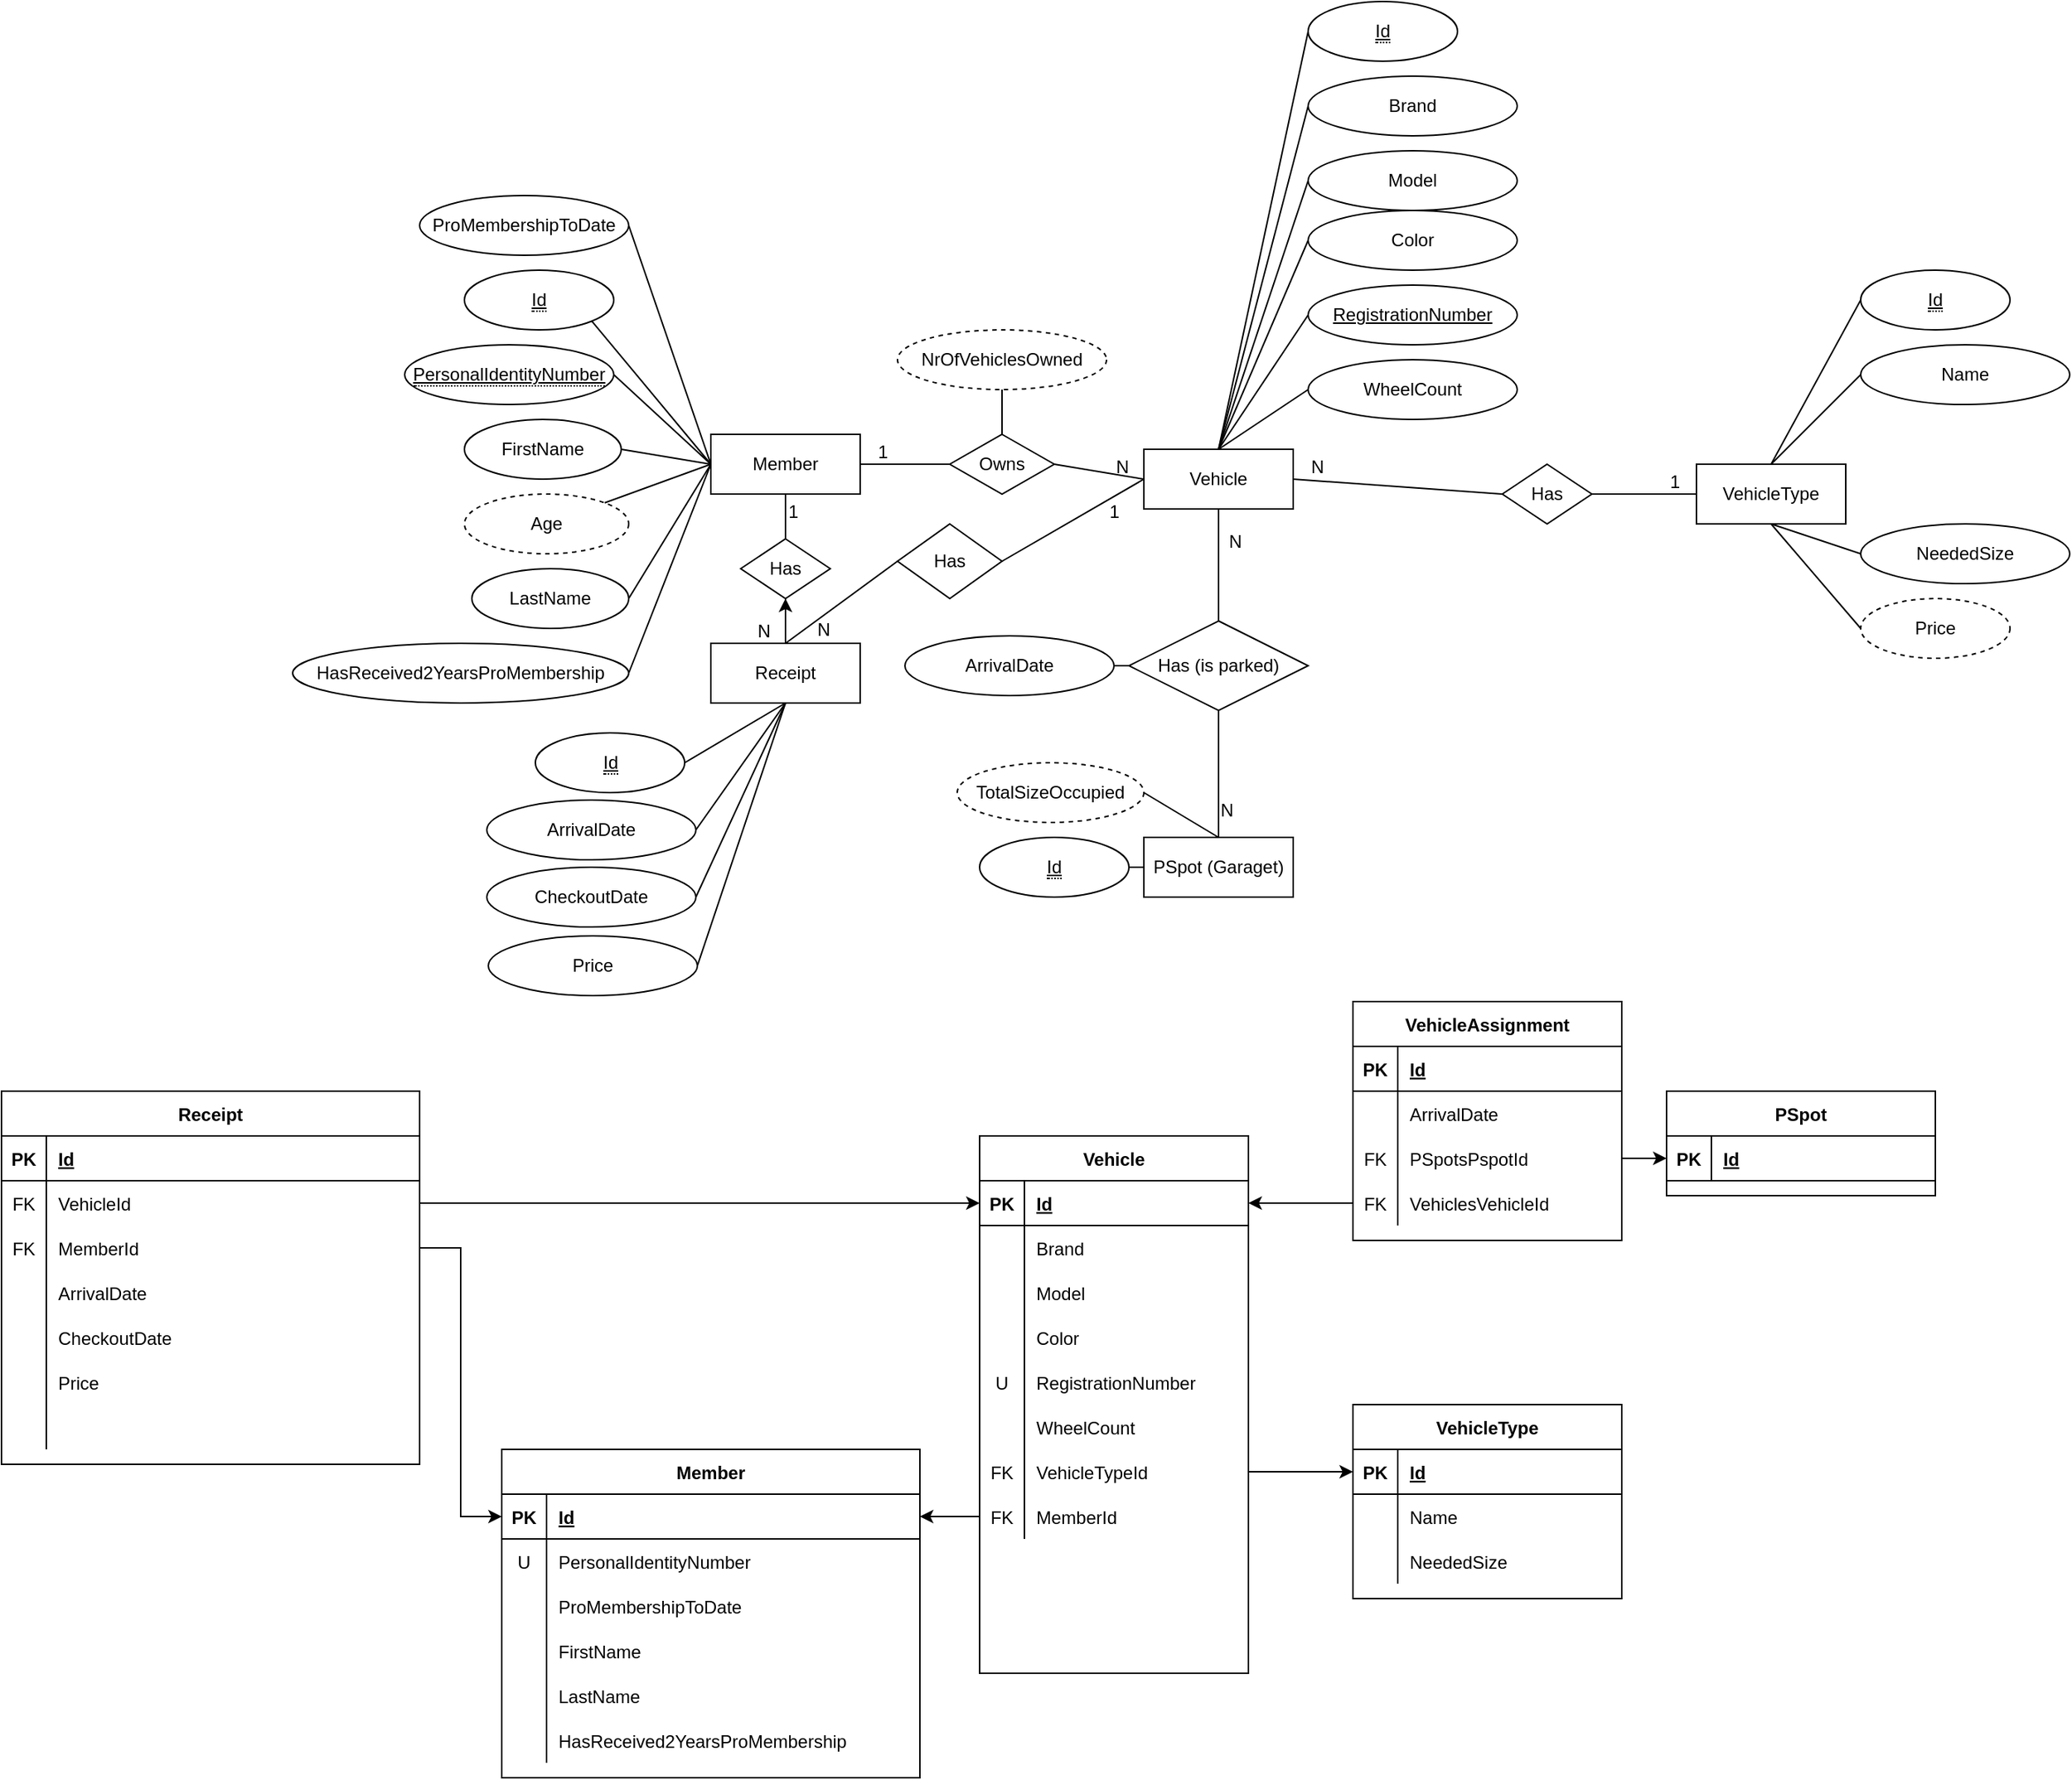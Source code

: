 <mxfile version="20.2.4" type="device"><diagram id="xEIXSNO4IvgKibvRJCiV" name="Page-1"><mxGraphModel dx="2523" dy="934" grid="1" gridSize="10" guides="1" tooltips="1" connect="1" arrows="1" fold="1" page="1" pageScale="1" pageWidth="850" pageHeight="1100" math="0" shadow="0"><root><mxCell id="0"/><mxCell id="1" parent="0"/><mxCell id="SXwqwZhrJT6ykF4cvyQC-1" value="&lt;span style=&quot;border-bottom: 1px dotted&quot;&gt;PersonalIdentityNumber&lt;br&gt;&lt;/span&gt;" style="ellipse;whiteSpace=wrap;html=1;align=center;fontStyle=4" parent="1" vertex="1"><mxGeometry x="-35" y="250" width="140" height="40" as="geometry"/></mxCell><mxCell id="SXwqwZhrJT6ykF4cvyQC-2" value="Member" style="whiteSpace=wrap;html=1;align=center;" parent="1" vertex="1"><mxGeometry x="170" y="310" width="100" height="40" as="geometry"/></mxCell><mxCell id="SXwqwZhrJT6ykF4cvyQC-3" value="Vehicle" style="whiteSpace=wrap;html=1;align=center;" parent="1" vertex="1"><mxGeometry x="460" y="320" width="100" height="40" as="geometry"/></mxCell><mxCell id="SXwqwZhrJT6ykF4cvyQC-5" value="Owns" style="shape=rhombus;perimeter=rhombusPerimeter;whiteSpace=wrap;html=1;align=center;" parent="1" vertex="1"><mxGeometry x="330" y="310" width="70" height="40" as="geometry"/></mxCell><mxCell id="SXwqwZhrJT6ykF4cvyQC-34" value="NrOfVehiclesOwned" style="ellipse;whiteSpace=wrap;html=1;align=center;dashed=1;" parent="1" vertex="1"><mxGeometry x="295" y="240" width="140" height="40" as="geometry"/></mxCell><mxCell id="SXwqwZhrJT6ykF4cvyQC-36" value="Age" style="ellipse;whiteSpace=wrap;html=1;align=center;dashed=1;" parent="1" vertex="1"><mxGeometry x="5" y="350" width="110" height="40" as="geometry"/></mxCell><mxCell id="SXwqwZhrJT6ykF4cvyQC-37" value="VehicleType" style="whiteSpace=wrap;html=1;align=center;" parent="1" vertex="1"><mxGeometry x="830" y="330" width="100" height="40" as="geometry"/></mxCell><mxCell id="SXwqwZhrJT6ykF4cvyQC-40" value="&lt;span style=&quot;border-bottom: 1px dotted&quot;&gt;Id&lt;/span&gt;" style="ellipse;whiteSpace=wrap;html=1;align=center;fontStyle=4" parent="1" vertex="1"><mxGeometry x="940" y="200" width="100" height="40" as="geometry"/></mxCell><mxCell id="SXwqwZhrJT6ykF4cvyQC-41" value="&lt;span style=&quot;border-bottom: 1px dotted&quot;&gt;Id&lt;/span&gt;" style="ellipse;whiteSpace=wrap;html=1;align=center;fontStyle=4" parent="1" vertex="1"><mxGeometry x="5" y="200" width="100" height="40" as="geometry"/></mxCell><mxCell id="SXwqwZhrJT6ykF4cvyQC-44" value="PSpot (Garaget)" style="whiteSpace=wrap;html=1;align=center;" parent="1" vertex="1"><mxGeometry x="460" y="580" width="100" height="40" as="geometry"/></mxCell><mxCell id="SXwqwZhrJT6ykF4cvyQC-68" value="Has" style="shape=rhombus;perimeter=rhombusPerimeter;whiteSpace=wrap;html=1;align=center;" parent="1" vertex="1"><mxGeometry x="700" y="330" width="60" height="40" as="geometry"/></mxCell><mxCell id="SXwqwZhrJT6ykF4cvyQC-70" value="" style="endArrow=none;html=1;rounded=0;exitX=0;exitY=0.5;exitDx=0;exitDy=0;entryX=0.5;entryY=0;entryDx=0;entryDy=0;" parent="1" source="MseQfM5L533xnywJ5cT6-14" target="SXwqwZhrJT6ykF4cvyQC-37" edge="1"><mxGeometry relative="1" as="geometry"><mxPoint x="940" y="270" as="sourcePoint"/><mxPoint x="710" y="410" as="targetPoint"/></mxGeometry></mxCell><mxCell id="SXwqwZhrJT6ykF4cvyQC-71" value="" style="endArrow=none;html=1;rounded=0;exitX=0;exitY=0.5;exitDx=0;exitDy=0;entryX=0.5;entryY=0;entryDx=0;entryDy=0;" parent="1" source="SXwqwZhrJT6ykF4cvyQC-40" target="SXwqwZhrJT6ykF4cvyQC-37" edge="1"><mxGeometry relative="1" as="geometry"><mxPoint x="711" y="331" as="sourcePoint"/><mxPoint x="780" y="350" as="targetPoint"/></mxGeometry></mxCell><mxCell id="SXwqwZhrJT6ykF4cvyQC-74" value="" style="endArrow=none;html=1;rounded=0;exitX=0;exitY=0.5;exitDx=0;exitDy=0;entryX=1;entryY=0.5;entryDx=0;entryDy=0;" parent="1" source="SXwqwZhrJT6ykF4cvyQC-2" target="SXwqwZhrJT6ykF4cvyQC-1" edge="1"><mxGeometry relative="1" as="geometry"><mxPoint x="530" y="510" as="sourcePoint"/><mxPoint x="550" y="580" as="targetPoint"/></mxGeometry></mxCell><mxCell id="SXwqwZhrJT6ykF4cvyQC-77" style="edgeStyle=orthogonalEdgeStyle;rounded=0;orthogonalLoop=1;jettySize=auto;html=1;exitX=0.5;exitY=1;exitDx=0;exitDy=0;" parent="1" edge="1"><mxGeometry relative="1" as="geometry"><mxPoint x="220" y="280" as="sourcePoint"/><mxPoint x="220" y="280" as="targetPoint"/></mxGeometry></mxCell><mxCell id="SXwqwZhrJT6ykF4cvyQC-80" value="" style="endArrow=none;html=1;rounded=0;exitX=1;exitY=0.5;exitDx=0;exitDy=0;" parent="1" source="MseQfM5L533xnywJ5cT6-3" edge="1"><mxGeometry relative="1" as="geometry"><mxPoint x="110" y="170" as="sourcePoint"/><mxPoint x="170" y="330" as="targetPoint"/></mxGeometry></mxCell><mxCell id="SXwqwZhrJT6ykF4cvyQC-81" value="" style="endArrow=none;html=1;rounded=0;entryX=1;entryY=0.5;entryDx=0;entryDy=0;exitX=0;exitY=0.5;exitDx=0;exitDy=0;" parent="1" source="SXwqwZhrJT6ykF4cvyQC-2" target="MseQfM5L533xnywJ5cT6-1" edge="1"><mxGeometry relative="1" as="geometry"><mxPoint x="200" y="410" as="sourcePoint"/><mxPoint x="110" y="420" as="targetPoint"/></mxGeometry></mxCell><mxCell id="SXwqwZhrJT6ykF4cvyQC-82" value="" style="endArrow=none;html=1;rounded=0;exitX=0;exitY=0.5;exitDx=0;exitDy=0;entryX=1;entryY=0.5;entryDx=0;entryDy=0;" parent="1" source="SXwqwZhrJT6ykF4cvyQC-2" target="MseQfM5L533xnywJ5cT6-2" edge="1"><mxGeometry relative="1" as="geometry"><mxPoint x="205" y="350" as="sourcePoint"/><mxPoint x="110" y="320" as="targetPoint"/></mxGeometry></mxCell><mxCell id="SXwqwZhrJT6ykF4cvyQC-83" value="" style="endArrow=none;html=1;rounded=0;exitX=0;exitY=0.5;exitDx=0;exitDy=0;entryX=1;entryY=0;entryDx=0;entryDy=0;" parent="1" source="SXwqwZhrJT6ykF4cvyQC-2" target="SXwqwZhrJT6ykF4cvyQC-36" edge="1"><mxGeometry relative="1" as="geometry"><mxPoint x="205" y="350" as="sourcePoint"/><mxPoint x="90" y="350" as="targetPoint"/></mxGeometry></mxCell><mxCell id="SXwqwZhrJT6ykF4cvyQC-85" value="" style="endArrow=none;html=1;rounded=0;exitX=0;exitY=0.5;exitDx=0;exitDy=0;entryX=1;entryY=1;entryDx=0;entryDy=0;" parent="1" source="SXwqwZhrJT6ykF4cvyQC-2" target="SXwqwZhrJT6ykF4cvyQC-41" edge="1"><mxGeometry relative="1" as="geometry"><mxPoint x="180" y="310" as="sourcePoint"/><mxPoint x="235" y="260" as="targetPoint"/></mxGeometry></mxCell><mxCell id="SXwqwZhrJT6ykF4cvyQC-88" value="" style="endArrow=none;html=1;rounded=0;exitX=0.5;exitY=0;exitDx=0;exitDy=0;entryX=0.5;entryY=1;entryDx=0;entryDy=0;" parent="1" source="SXwqwZhrJT6ykF4cvyQC-5" target="SXwqwZhrJT6ykF4cvyQC-34" edge="1"><mxGeometry relative="1" as="geometry"><mxPoint x="180" y="310" as="sourcePoint"/><mxPoint x="245" y="180" as="targetPoint"/></mxGeometry></mxCell><mxCell id="SXwqwZhrJT6ykF4cvyQC-89" value="" style="endArrow=none;html=1;rounded=0;entryX=0;entryY=0.5;entryDx=0;entryDy=0;exitX=0.5;exitY=0;exitDx=0;exitDy=0;" parent="1" source="SXwqwZhrJT6ykF4cvyQC-3" target="MseQfM5L533xnywJ5cT6-12" edge="1"><mxGeometry relative="1" as="geometry"><mxPoint x="483" y="310" as="sourcePoint"/><mxPoint x="570" y="230" as="targetPoint"/></mxGeometry></mxCell><mxCell id="SXwqwZhrJT6ykF4cvyQC-90" value="" style="endArrow=none;html=1;rounded=0;entryX=0;entryY=0.5;entryDx=0;entryDy=0;exitX=0.5;exitY=0;exitDx=0;exitDy=0;" parent="1" source="SXwqwZhrJT6ykF4cvyQC-3" target="MseQfM5L533xnywJ5cT6-11" edge="1"><mxGeometry relative="1" as="geometry"><mxPoint x="495" y="330" as="sourcePoint"/><mxPoint x="570" y="180" as="targetPoint"/></mxGeometry></mxCell><mxCell id="SXwqwZhrJT6ykF4cvyQC-92" value="" style="endArrow=none;html=1;rounded=0;entryX=0;entryY=0.5;entryDx=0;entryDy=0;exitX=1;exitY=0.5;exitDx=0;exitDy=0;" parent="1" source="MseQfM5L533xnywJ5cT6-8" target="j-4pY0wbWH78f5OWz88W-14" edge="1"><mxGeometry relative="1" as="geometry"><mxPoint x="442.5" y="450" as="sourcePoint"/><mxPoint x="550" y="460" as="targetPoint"/></mxGeometry></mxCell><mxCell id="SXwqwZhrJT6ykF4cvyQC-98" value="" style="endArrow=none;html=1;rounded=0;entryX=0;entryY=0.5;entryDx=0;entryDy=0;exitX=0.5;exitY=0;exitDx=0;exitDy=0;" parent="1" source="SXwqwZhrJT6ykF4cvyQC-3" target="MseQfM5L533xnywJ5cT6-10" edge="1"><mxGeometry relative="1" as="geometry"><mxPoint x="520" y="330" as="sourcePoint"/><mxPoint x="570" y="130" as="targetPoint"/></mxGeometry></mxCell><mxCell id="SXwqwZhrJT6ykF4cvyQC-99" value="" style="endArrow=none;html=1;rounded=0;entryX=0;entryY=0.5;entryDx=0;entryDy=0;exitX=0.5;exitY=0;exitDx=0;exitDy=0;" parent="1" source="SXwqwZhrJT6ykF4cvyQC-3" target="MseQfM5L533xnywJ5cT6-13" edge="1"><mxGeometry relative="1" as="geometry"><mxPoint x="545" y="330" as="sourcePoint"/><mxPoint x="570" y="280" as="targetPoint"/></mxGeometry></mxCell><mxCell id="SXwqwZhrJT6ykF4cvyQC-100" value="" style="endArrow=none;html=1;rounded=0;entryX=0;entryY=0.5;entryDx=0;entryDy=0;" parent="1" target="MseQfM5L533xnywJ5cT6-9" edge="1"><mxGeometry relative="1" as="geometry"><mxPoint x="510" y="320" as="sourcePoint"/><mxPoint x="570" y="90" as="targetPoint"/></mxGeometry></mxCell><mxCell id="SXwqwZhrJT6ykF4cvyQC-102" value="" style="endArrow=none;html=1;rounded=0;exitX=1;exitY=0.5;exitDx=0;exitDy=0;" parent="1" source="SXwqwZhrJT6ykF4cvyQC-2" target="SXwqwZhrJT6ykF4cvyQC-5" edge="1"><mxGeometry relative="1" as="geometry"><mxPoint x="-200" y="570" as="sourcePoint"/><mxPoint x="-40" y="570" as="targetPoint"/></mxGeometry></mxCell><mxCell id="SXwqwZhrJT6ykF4cvyQC-103" value="1" style="resizable=0;html=1;align=left;verticalAlign=bottom;" parent="SXwqwZhrJT6ykF4cvyQC-102" connectable="0" vertex="1"><mxGeometry x="-1" relative="1" as="geometry"><mxPoint x="10" as="offset"/></mxGeometry></mxCell><mxCell id="SXwqwZhrJT6ykF4cvyQC-105" value="" style="endArrow=none;html=1;rounded=0;exitX=1;exitY=0.5;exitDx=0;exitDy=0;entryX=0;entryY=0.5;entryDx=0;entryDy=0;" parent="1" source="SXwqwZhrJT6ykF4cvyQC-5" target="SXwqwZhrJT6ykF4cvyQC-3" edge="1"><mxGeometry relative="1" as="geometry"><mxPoint x="280" y="340" as="sourcePoint"/><mxPoint x="340" y="340" as="targetPoint"/></mxGeometry></mxCell><mxCell id="SXwqwZhrJT6ykF4cvyQC-107" value="N" style="resizable=0;html=1;align=right;verticalAlign=bottom;" parent="SXwqwZhrJT6ykF4cvyQC-105" connectable="0" vertex="1"><mxGeometry x="1" relative="1" as="geometry"><mxPoint x="-10" as="offset"/></mxGeometry></mxCell><mxCell id="SXwqwZhrJT6ykF4cvyQC-108" value="" style="endArrow=none;html=1;rounded=0;exitX=1;exitY=0.5;exitDx=0;exitDy=0;entryX=0;entryY=0.5;entryDx=0;entryDy=0;" parent="1" source="SXwqwZhrJT6ykF4cvyQC-3" target="SXwqwZhrJT6ykF4cvyQC-68" edge="1"><mxGeometry relative="1" as="geometry"><mxPoint x="600" y="329.33" as="sourcePoint"/><mxPoint x="660" y="329.33" as="targetPoint"/></mxGeometry></mxCell><mxCell id="SXwqwZhrJT6ykF4cvyQC-109" value="N" style="resizable=0;html=1;align=left;verticalAlign=bottom;" parent="SXwqwZhrJT6ykF4cvyQC-108" connectable="0" vertex="1"><mxGeometry x="-1" relative="1" as="geometry"><mxPoint x="10" as="offset"/></mxGeometry></mxCell><mxCell id="SXwqwZhrJT6ykF4cvyQC-111" value="" style="endArrow=none;html=1;rounded=0;exitX=1;exitY=0.5;exitDx=0;exitDy=0;entryX=0;entryY=0.5;entryDx=0;entryDy=0;" parent="1" source="SXwqwZhrJT6ykF4cvyQC-68" target="SXwqwZhrJT6ykF4cvyQC-37" edge="1"><mxGeometry relative="1" as="geometry"><mxPoint x="570" y="350" as="sourcePoint"/><mxPoint x="710" y="360" as="targetPoint"/></mxGeometry></mxCell><mxCell id="SXwqwZhrJT6ykF4cvyQC-113" value="1" style="resizable=0;html=1;align=right;verticalAlign=bottom;" parent="SXwqwZhrJT6ykF4cvyQC-111" connectable="0" vertex="1"><mxGeometry x="1" relative="1" as="geometry"><mxPoint x="-11" as="offset"/></mxGeometry></mxCell><mxCell id="SXwqwZhrJT6ykF4cvyQC-114" value="" style="endArrow=none;html=1;rounded=0;exitX=0.5;exitY=1;exitDx=0;exitDy=0;entryX=0.5;entryY=0;entryDx=0;entryDy=0;" parent="1" source="SXwqwZhrJT6ykF4cvyQC-3" target="j-4pY0wbWH78f5OWz88W-14" edge="1"><mxGeometry relative="1" as="geometry"><mxPoint x="570" y="350" as="sourcePoint"/><mxPoint x="510.0" y="435" as="targetPoint"/></mxGeometry></mxCell><mxCell id="SXwqwZhrJT6ykF4cvyQC-115" value="N" style="resizable=0;html=1;align=left;verticalAlign=bottom;" parent="SXwqwZhrJT6ykF4cvyQC-114" connectable="0" vertex="1"><mxGeometry x="-1" relative="1" as="geometry"><mxPoint x="5" y="30" as="offset"/></mxGeometry></mxCell><mxCell id="SXwqwZhrJT6ykF4cvyQC-117" value="" style="endArrow=none;html=1;rounded=0;exitX=0.5;exitY=1;exitDx=0;exitDy=0;entryX=0.5;entryY=0;entryDx=0;entryDy=0;" parent="1" source="j-4pY0wbWH78f5OWz88W-14" target="SXwqwZhrJT6ykF4cvyQC-44" edge="1"><mxGeometry relative="1" as="geometry"><mxPoint x="510.0" y="485" as="sourcePoint"/><mxPoint x="760.0" y="560" as="targetPoint"/></mxGeometry></mxCell><mxCell id="SXwqwZhrJT6ykF4cvyQC-119" value="N" style="resizable=0;html=1;align=right;verticalAlign=bottom;" parent="SXwqwZhrJT6ykF4cvyQC-117" connectable="0" vertex="1"><mxGeometry x="1" relative="1" as="geometry"><mxPoint x="10" y="-10" as="offset"/></mxGeometry></mxCell><mxCell id="SXwqwZhrJT6ykF4cvyQC-133" value="" style="endArrow=none;html=1;rounded=0;exitX=0;exitY=0.5;exitDx=0;exitDy=0;entryX=0.5;entryY=1;entryDx=0;entryDy=0;" parent="1" source="MseQfM5L533xnywJ5cT6-15" target="SXwqwZhrJT6ykF4cvyQC-37" edge="1"><mxGeometry relative="1" as="geometry"><mxPoint x="940" y="400" as="sourcePoint"/><mxPoint x="890" y="340" as="targetPoint"/></mxGeometry></mxCell><mxCell id="SXwqwZhrJT6ykF4cvyQC-136" value="&lt;span style=&quot;border-bottom: 1px dotted&quot;&gt;Id&lt;/span&gt;" style="ellipse;whiteSpace=wrap;html=1;align=center;fontStyle=4" parent="1" vertex="1"><mxGeometry x="570" y="20" width="100" height="40" as="geometry"/></mxCell><mxCell id="SXwqwZhrJT6ykF4cvyQC-137" value="" style="endArrow=none;html=1;rounded=0;entryX=0;entryY=0.5;entryDx=0;entryDy=0;exitX=0.5;exitY=0;exitDx=0;exitDy=0;" parent="1" source="SXwqwZhrJT6ykF4cvyQC-3" target="SXwqwZhrJT6ykF4cvyQC-136" edge="1"><mxGeometry relative="1" as="geometry"><mxPoint x="520" y="330" as="sourcePoint"/><mxPoint x="580" y="100" as="targetPoint"/></mxGeometry></mxCell><mxCell id="SXwqwZhrJT6ykF4cvyQC-138" value="Vehicle" style="shape=table;startSize=30;container=1;collapsible=1;childLayout=tableLayout;fixedRows=1;rowLines=0;fontStyle=1;align=center;resizeLast=1;" parent="1" vertex="1"><mxGeometry x="350" y="780" width="180" height="360" as="geometry"/></mxCell><mxCell id="SXwqwZhrJT6ykF4cvyQC-139" value="" style="shape=tableRow;horizontal=0;startSize=0;swimlaneHead=0;swimlaneBody=0;fillColor=none;collapsible=0;dropTarget=0;points=[[0,0.5],[1,0.5]];portConstraint=eastwest;top=0;left=0;right=0;bottom=1;" parent="SXwqwZhrJT6ykF4cvyQC-138" vertex="1"><mxGeometry y="30" width="180" height="30" as="geometry"/></mxCell><mxCell id="SXwqwZhrJT6ykF4cvyQC-140" value="PK" style="shape=partialRectangle;connectable=0;fillColor=none;top=0;left=0;bottom=0;right=0;fontStyle=1;overflow=hidden;" parent="SXwqwZhrJT6ykF4cvyQC-139" vertex="1"><mxGeometry width="30" height="30" as="geometry"><mxRectangle width="30" height="30" as="alternateBounds"/></mxGeometry></mxCell><mxCell id="SXwqwZhrJT6ykF4cvyQC-141" value="Id" style="shape=partialRectangle;connectable=0;fillColor=none;top=0;left=0;bottom=0;right=0;align=left;spacingLeft=6;fontStyle=5;overflow=hidden;" parent="SXwqwZhrJT6ykF4cvyQC-139" vertex="1"><mxGeometry x="30" width="150" height="30" as="geometry"><mxRectangle width="150" height="30" as="alternateBounds"/></mxGeometry></mxCell><mxCell id="SXwqwZhrJT6ykF4cvyQC-142" value="" style="shape=tableRow;horizontal=0;startSize=0;swimlaneHead=0;swimlaneBody=0;fillColor=none;collapsible=0;dropTarget=0;points=[[0,0.5],[1,0.5]];portConstraint=eastwest;top=0;left=0;right=0;bottom=0;" parent="SXwqwZhrJT6ykF4cvyQC-138" vertex="1"><mxGeometry y="60" width="180" height="30" as="geometry"/></mxCell><mxCell id="SXwqwZhrJT6ykF4cvyQC-143" value="" style="shape=partialRectangle;connectable=0;fillColor=none;top=0;left=0;bottom=0;right=0;editable=1;overflow=hidden;" parent="SXwqwZhrJT6ykF4cvyQC-142" vertex="1"><mxGeometry width="30" height="30" as="geometry"><mxRectangle width="30" height="30" as="alternateBounds"/></mxGeometry></mxCell><mxCell id="SXwqwZhrJT6ykF4cvyQC-144" value="Brand" style="shape=partialRectangle;connectable=0;fillColor=none;top=0;left=0;bottom=0;right=0;align=left;spacingLeft=6;overflow=hidden;" parent="SXwqwZhrJT6ykF4cvyQC-142" vertex="1"><mxGeometry x="30" width="150" height="30" as="geometry"><mxRectangle width="150" height="30" as="alternateBounds"/></mxGeometry></mxCell><mxCell id="SXwqwZhrJT6ykF4cvyQC-145" value="" style="shape=tableRow;horizontal=0;startSize=0;swimlaneHead=0;swimlaneBody=0;fillColor=none;collapsible=0;dropTarget=0;points=[[0,0.5],[1,0.5]];portConstraint=eastwest;top=0;left=0;right=0;bottom=0;" parent="SXwqwZhrJT6ykF4cvyQC-138" vertex="1"><mxGeometry y="90" width="180" height="30" as="geometry"/></mxCell><mxCell id="SXwqwZhrJT6ykF4cvyQC-146" value="" style="shape=partialRectangle;connectable=0;fillColor=none;top=0;left=0;bottom=0;right=0;editable=1;overflow=hidden;" parent="SXwqwZhrJT6ykF4cvyQC-145" vertex="1"><mxGeometry width="30" height="30" as="geometry"><mxRectangle width="30" height="30" as="alternateBounds"/></mxGeometry></mxCell><mxCell id="SXwqwZhrJT6ykF4cvyQC-147" value="Model" style="shape=partialRectangle;connectable=0;fillColor=none;top=0;left=0;bottom=0;right=0;align=left;spacingLeft=6;overflow=hidden;" parent="SXwqwZhrJT6ykF4cvyQC-145" vertex="1"><mxGeometry x="30" width="150" height="30" as="geometry"><mxRectangle width="150" height="30" as="alternateBounds"/></mxGeometry></mxCell><mxCell id="SXwqwZhrJT6ykF4cvyQC-148" value="" style="shape=tableRow;horizontal=0;startSize=0;swimlaneHead=0;swimlaneBody=0;fillColor=none;collapsible=0;dropTarget=0;points=[[0,0.5],[1,0.5]];portConstraint=eastwest;top=0;left=0;right=0;bottom=0;" parent="SXwqwZhrJT6ykF4cvyQC-138" vertex="1"><mxGeometry y="120" width="180" height="30" as="geometry"/></mxCell><mxCell id="SXwqwZhrJT6ykF4cvyQC-149" value="" style="shape=partialRectangle;connectable=0;fillColor=none;top=0;left=0;bottom=0;right=0;editable=1;overflow=hidden;" parent="SXwqwZhrJT6ykF4cvyQC-148" vertex="1"><mxGeometry width="30" height="30" as="geometry"><mxRectangle width="30" height="30" as="alternateBounds"/></mxGeometry></mxCell><mxCell id="SXwqwZhrJT6ykF4cvyQC-150" value="Color" style="shape=partialRectangle;connectable=0;fillColor=none;top=0;left=0;bottom=0;right=0;align=left;spacingLeft=6;overflow=hidden;" parent="SXwqwZhrJT6ykF4cvyQC-148" vertex="1"><mxGeometry x="30" width="150" height="30" as="geometry"><mxRectangle width="150" height="30" as="alternateBounds"/></mxGeometry></mxCell><mxCell id="IQk5P80iV5dfMlMBFgd4-44" value="" style="shape=tableRow;horizontal=0;startSize=0;swimlaneHead=0;swimlaneBody=0;fillColor=none;collapsible=0;dropTarget=0;points=[[0,0.5],[1,0.5]];portConstraint=eastwest;top=0;left=0;right=0;bottom=0;" parent="SXwqwZhrJT6ykF4cvyQC-138" vertex="1"><mxGeometry y="150" width="180" height="30" as="geometry"/></mxCell><mxCell id="IQk5P80iV5dfMlMBFgd4-45" value="U" style="shape=partialRectangle;connectable=0;fillColor=none;top=0;left=0;bottom=0;right=0;fontStyle=0;overflow=hidden;" parent="IQk5P80iV5dfMlMBFgd4-44" vertex="1"><mxGeometry width="30" height="30" as="geometry"><mxRectangle width="30" height="30" as="alternateBounds"/></mxGeometry></mxCell><mxCell id="IQk5P80iV5dfMlMBFgd4-46" value="RegistrationNumber" style="shape=partialRectangle;connectable=0;fillColor=none;top=0;left=0;bottom=0;right=0;align=left;spacingLeft=6;fontStyle=0;overflow=hidden;" parent="IQk5P80iV5dfMlMBFgd4-44" vertex="1"><mxGeometry x="30" width="150" height="30" as="geometry"><mxRectangle width="150" height="30" as="alternateBounds"/></mxGeometry></mxCell><mxCell id="SXwqwZhrJT6ykF4cvyQC-163" value="" style="shape=tableRow;horizontal=0;startSize=0;swimlaneHead=0;swimlaneBody=0;fillColor=none;collapsible=0;dropTarget=0;points=[[0,0.5],[1,0.5]];portConstraint=eastwest;top=0;left=0;right=0;bottom=0;" parent="SXwqwZhrJT6ykF4cvyQC-138" vertex="1"><mxGeometry y="180" width="180" height="30" as="geometry"/></mxCell><mxCell id="SXwqwZhrJT6ykF4cvyQC-164" value="" style="shape=partialRectangle;connectable=0;fillColor=none;top=0;left=0;bottom=0;right=0;editable=1;overflow=hidden;" parent="SXwqwZhrJT6ykF4cvyQC-163" vertex="1"><mxGeometry width="30" height="30" as="geometry"><mxRectangle width="30" height="30" as="alternateBounds"/></mxGeometry></mxCell><mxCell id="SXwqwZhrJT6ykF4cvyQC-165" value="WheelCount" style="shape=partialRectangle;connectable=0;fillColor=none;top=0;left=0;bottom=0;right=0;align=left;spacingLeft=6;overflow=hidden;" parent="SXwqwZhrJT6ykF4cvyQC-163" vertex="1"><mxGeometry x="30" width="150" height="30" as="geometry"><mxRectangle width="150" height="30" as="alternateBounds"/></mxGeometry></mxCell><mxCell id="9_XkituxT_UU3lAS8Cpu-2" value="" style="shape=tableRow;horizontal=0;startSize=0;swimlaneHead=0;swimlaneBody=0;fillColor=none;collapsible=0;dropTarget=0;points=[[0,0.5],[1,0.5]];portConstraint=eastwest;top=0;left=0;right=0;bottom=0;" parent="SXwqwZhrJT6ykF4cvyQC-138" vertex="1"><mxGeometry y="210" width="180" height="30" as="geometry"/></mxCell><mxCell id="9_XkituxT_UU3lAS8Cpu-3" value="FK" style="shape=partialRectangle;connectable=0;fillColor=none;top=0;left=0;bottom=0;right=0;fontStyle=0;overflow=hidden;" parent="9_XkituxT_UU3lAS8Cpu-2" vertex="1"><mxGeometry width="30" height="30" as="geometry"><mxRectangle width="30" height="30" as="alternateBounds"/></mxGeometry></mxCell><mxCell id="9_XkituxT_UU3lAS8Cpu-4" value="VehicleTypeId" style="shape=partialRectangle;connectable=0;fillColor=none;top=0;left=0;bottom=0;right=0;align=left;spacingLeft=6;fontStyle=0;overflow=hidden;" parent="9_XkituxT_UU3lAS8Cpu-2" vertex="1"><mxGeometry x="30" width="150" height="30" as="geometry"><mxRectangle width="150" height="30" as="alternateBounds"/></mxGeometry></mxCell><mxCell id="9_XkituxT_UU3lAS8Cpu-6" value="" style="shape=tableRow;horizontal=0;startSize=0;swimlaneHead=0;swimlaneBody=0;fillColor=none;collapsible=0;dropTarget=0;points=[[0,0.5],[1,0.5]];portConstraint=eastwest;top=0;left=0;right=0;bottom=0;" parent="SXwqwZhrJT6ykF4cvyQC-138" vertex="1"><mxGeometry y="240" width="180" height="30" as="geometry"/></mxCell><mxCell id="9_XkituxT_UU3lAS8Cpu-7" value="FK" style="shape=partialRectangle;connectable=0;fillColor=none;top=0;left=0;bottom=0;right=0;fontStyle=0;overflow=hidden;" parent="9_XkituxT_UU3lAS8Cpu-6" vertex="1"><mxGeometry width="30" height="30" as="geometry"><mxRectangle width="30" height="30" as="alternateBounds"/></mxGeometry></mxCell><mxCell id="9_XkituxT_UU3lAS8Cpu-8" value="MemberId" style="shape=partialRectangle;connectable=0;fillColor=none;top=0;left=0;bottom=0;right=0;align=left;spacingLeft=6;fontStyle=0;overflow=hidden;" parent="9_XkituxT_UU3lAS8Cpu-6" vertex="1"><mxGeometry x="30" width="150" height="30" as="geometry"><mxRectangle width="150" height="30" as="alternateBounds"/></mxGeometry></mxCell><mxCell id="SXwqwZhrJT6ykF4cvyQC-170" value="" style="endArrow=none;html=1;rounded=0;entryX=1;entryY=0.5;entryDx=0;entryDy=0;" parent="1" target="b-9Aeccf0NMsTjCMXBqo-1" edge="1"><mxGeometry relative="1" as="geometry"><mxPoint x="170" y="330" as="sourcePoint"/><mxPoint x="120" y="430" as="targetPoint"/></mxGeometry></mxCell><mxCell id="SXwqwZhrJT6ykF4cvyQC-174" value="" style="endArrow=none;html=1;rounded=0;exitX=0;exitY=0.5;exitDx=0;exitDy=0;" parent="1" source="j-4pY0wbWH78f5OWz88W-2" edge="1"><mxGeometry relative="1" as="geometry"><mxPoint x="949" y="470" as="sourcePoint"/><mxPoint x="880" y="370" as="targetPoint"/></mxGeometry></mxCell><mxCell id="SXwqwZhrJT6ykF4cvyQC-175" value="&lt;span style=&quot;border-bottom: 1px dotted&quot;&gt;Id&lt;/span&gt;" style="ellipse;whiteSpace=wrap;html=1;align=center;fontStyle=4" parent="1" vertex="1"><mxGeometry x="350" y="580" width="100" height="40" as="geometry"/></mxCell><mxCell id="SXwqwZhrJT6ykF4cvyQC-180" value="PSpot" style="shape=table;startSize=30;container=1;collapsible=1;childLayout=tableLayout;fixedRows=1;rowLines=0;fontStyle=1;align=center;resizeLast=1;" parent="1" vertex="1"><mxGeometry x="810" y="750" width="180" height="70" as="geometry"/></mxCell><mxCell id="SXwqwZhrJT6ykF4cvyQC-181" value="" style="shape=tableRow;horizontal=0;startSize=0;swimlaneHead=0;swimlaneBody=0;fillColor=none;collapsible=0;dropTarget=0;points=[[0,0.5],[1,0.5]];portConstraint=eastwest;top=0;left=0;right=0;bottom=1;" parent="SXwqwZhrJT6ykF4cvyQC-180" vertex="1"><mxGeometry y="30" width="180" height="30" as="geometry"/></mxCell><mxCell id="SXwqwZhrJT6ykF4cvyQC-182" value="PK" style="shape=partialRectangle;connectable=0;fillColor=none;top=0;left=0;bottom=0;right=0;fontStyle=1;overflow=hidden;" parent="SXwqwZhrJT6ykF4cvyQC-181" vertex="1"><mxGeometry width="30" height="30" as="geometry"><mxRectangle width="30" height="30" as="alternateBounds"/></mxGeometry></mxCell><mxCell id="SXwqwZhrJT6ykF4cvyQC-183" value="Id" style="shape=partialRectangle;connectable=0;fillColor=none;top=0;left=0;bottom=0;right=0;align=left;spacingLeft=6;fontStyle=5;overflow=hidden;" parent="SXwqwZhrJT6ykF4cvyQC-181" vertex="1"><mxGeometry x="30" width="150" height="30" as="geometry"><mxRectangle width="150" height="30" as="alternateBounds"/></mxGeometry></mxCell><mxCell id="IQk5P80iV5dfMlMBFgd4-18" value="" style="endArrow=none;html=1;rounded=0;exitX=1;exitY=0.5;exitDx=0;exitDy=0;entryX=0;entryY=0.5;entryDx=0;entryDy=0;" parent="1" source="SXwqwZhrJT6ykF4cvyQC-175" target="SXwqwZhrJT6ykF4cvyQC-44" edge="1"><mxGeometry relative="1" as="geometry"><mxPoint x="430.0" y="560.0" as="sourcePoint"/><mxPoint x="410" y="730" as="targetPoint"/></mxGeometry></mxCell><mxCell id="j-4pY0wbWH78f5OWz88W-2" value="Price" style="ellipse;whiteSpace=wrap;html=1;align=center;dashed=1;" parent="1" vertex="1"><mxGeometry x="940" y="420" width="100" height="40" as="geometry"/></mxCell><mxCell id="j-4pY0wbWH78f5OWz88W-4" value="" style="edgeStyle=orthogonalEdgeStyle;rounded=0;orthogonalLoop=1;jettySize=auto;html=1;" parent="1" source="j-4pY0wbWH78f5OWz88W-5" target="j-4pY0wbWH78f5OWz88W-7" edge="1"><mxGeometry relative="1" as="geometry"/></mxCell><mxCell id="j-4pY0wbWH78f5OWz88W-5" value="Receipt" style="whiteSpace=wrap;html=1;align=center;" parent="1" vertex="1"><mxGeometry x="170" y="450" width="100" height="40" as="geometry"/></mxCell><mxCell id="j-4pY0wbWH78f5OWz88W-7" value="Has" style="shape=rhombus;perimeter=rhombusPerimeter;whiteSpace=wrap;html=1;align=center;" parent="1" vertex="1"><mxGeometry x="190" y="380" width="60" height="40" as="geometry"/></mxCell><mxCell id="j-4pY0wbWH78f5OWz88W-9" value="" style="endArrow=none;html=1;rounded=0;exitX=0.5;exitY=1;exitDx=0;exitDy=0;entryX=0.5;entryY=0;entryDx=0;entryDy=0;" parent="1" source="j-4pY0wbWH78f5OWz88W-7" target="j-4pY0wbWH78f5OWz88W-5" edge="1"><mxGeometry relative="1" as="geometry"><mxPoint x="400" y="335.0" as="sourcePoint"/><mxPoint x="460" y="345.0" as="targetPoint"/><Array as="points"/></mxGeometry></mxCell><mxCell id="j-4pY0wbWH78f5OWz88W-10" value="N" style="resizable=0;html=1;align=right;verticalAlign=bottom;" parent="j-4pY0wbWH78f5OWz88W-9" connectable="0" vertex="1"><mxGeometry x="1" relative="1" as="geometry"><mxPoint x="-10" as="offset"/></mxGeometry></mxCell><mxCell id="j-4pY0wbWH78f5OWz88W-11" value="" style="endArrow=none;html=1;rounded=0;exitX=0.5;exitY=1;exitDx=0;exitDy=0;entryX=0;entryY=0.5;entryDx=0;entryDy=0;" parent="1" source="j-4pY0wbWH78f5OWz88W-5" target="MseQfM5L533xnywJ5cT6-6" edge="1"><mxGeometry relative="1" as="geometry"><mxPoint x="170" y="335.0" as="sourcePoint"/><mxPoint x="155" y="660" as="targetPoint"/></mxGeometry></mxCell><mxCell id="j-4pY0wbWH78f5OWz88W-12" value="" style="endArrow=none;html=1;rounded=0;exitX=0.5;exitY=1;exitDx=0;exitDy=0;entryX=0.5;entryY=0;entryDx=0;entryDy=0;" parent="1" target="j-4pY0wbWH78f5OWz88W-7" edge="1"><mxGeometry relative="1" as="geometry"><mxPoint x="220" y="350.0" as="sourcePoint"/><mxPoint x="220" y="380" as="targetPoint"/></mxGeometry></mxCell><mxCell id="j-4pY0wbWH78f5OWz88W-13" value="1" style="resizable=0;html=1;align=left;verticalAlign=bottom;" parent="j-4pY0wbWH78f5OWz88W-12" connectable="0" vertex="1"><mxGeometry x="-1" relative="1" as="geometry"><mxPoint y="20" as="offset"/></mxGeometry></mxCell><mxCell id="j-4pY0wbWH78f5OWz88W-14" value="Has (is parked)" style="shape=rhombus;perimeter=rhombusPerimeter;whiteSpace=wrap;html=1;align=center;" parent="1" vertex="1"><mxGeometry x="450" y="435" width="120" height="60" as="geometry"/></mxCell><mxCell id="j-4pY0wbWH78f5OWz88W-19" value="" style="endArrow=none;html=1;rounded=0;entryX=0.5;entryY=1;entryDx=0;entryDy=0;exitX=1;exitY=0.5;exitDx=0;exitDy=0;" parent="1" source="MseQfM5L533xnywJ5cT6-4" target="j-4pY0wbWH78f5OWz88W-5" edge="1"><mxGeometry relative="1" as="geometry"><mxPoint x="155" y="580" as="sourcePoint"/><mxPoint x="580.0" y="475" as="targetPoint"/></mxGeometry></mxCell><mxCell id="j-4pY0wbWH78f5OWz88W-21" value="" style="endArrow=none;html=1;rounded=0;exitX=1;exitY=0.5;exitDx=0;exitDy=0;entryX=0.5;entryY=1;entryDx=0;entryDy=0;" parent="1" source="MseQfM5L533xnywJ5cT6-5" target="j-4pY0wbWH78f5OWz88W-5" edge="1"><mxGeometry relative="1" as="geometry"><mxPoint x="155" y="620" as="sourcePoint"/><mxPoint x="740" y="580" as="targetPoint"/></mxGeometry></mxCell><mxCell id="j-4pY0wbWH78f5OWz88W-22" value="" style="endArrow=none;html=1;rounded=0;exitX=0;exitY=0.5;exitDx=0;exitDy=0;entryX=1;entryY=0.5;entryDx=0;entryDy=0;" parent="1" source="SXwqwZhrJT6ykF4cvyQC-3" target="j-4pY0wbWH78f5OWz88W-24" edge="1"><mxGeometry relative="1" as="geometry"><mxPoint x="520.0" y="370" as="sourcePoint"/><mxPoint x="670" y="480" as="targetPoint"/></mxGeometry></mxCell><mxCell id="j-4pY0wbWH78f5OWz88W-23" value="1" style="resizable=0;html=1;align=left;verticalAlign=bottom;" parent="j-4pY0wbWH78f5OWz88W-22" connectable="0" vertex="1"><mxGeometry x="-1" relative="1" as="geometry"><mxPoint x="-25" y="30" as="offset"/></mxGeometry></mxCell><mxCell id="j-4pY0wbWH78f5OWz88W-24" value="Has" style="shape=rhombus;perimeter=rhombusPerimeter;whiteSpace=wrap;html=1;align=center;" parent="1" vertex="1"><mxGeometry x="295" y="370" width="70" height="50" as="geometry"/></mxCell><mxCell id="j-4pY0wbWH78f5OWz88W-25" value="" style="endArrow=none;html=1;rounded=0;exitX=0;exitY=0.5;exitDx=0;exitDy=0;entryX=0.5;entryY=0;entryDx=0;entryDy=0;" parent="1" source="j-4pY0wbWH78f5OWz88W-24" target="j-4pY0wbWH78f5OWz88W-5" edge="1"><mxGeometry relative="1" as="geometry"><mxPoint x="640" y="520" as="sourcePoint"/><mxPoint x="690" y="550" as="targetPoint"/></mxGeometry></mxCell><mxCell id="j-4pY0wbWH78f5OWz88W-26" value="N" style="resizable=0;html=1;align=right;verticalAlign=bottom;" parent="j-4pY0wbWH78f5OWz88W-25" connectable="0" vertex="1"><mxGeometry x="1" relative="1" as="geometry"><mxPoint x="30" as="offset"/></mxGeometry></mxCell><mxCell id="j-4pY0wbWH78f5OWz88W-27" value="TotalSizeOccupied" style="ellipse;whiteSpace=wrap;html=1;align=center;dashed=1;" parent="1" vertex="1"><mxGeometry x="335" y="530" width="125" height="40" as="geometry"/></mxCell><mxCell id="j-4pY0wbWH78f5OWz88W-28" value="" style="endArrow=none;html=1;rounded=0;exitX=0.5;exitY=0;exitDx=0;exitDy=0;entryX=1;entryY=0.5;entryDx=0;entryDy=0;" parent="1" source="SXwqwZhrJT6ykF4cvyQC-44" target="j-4pY0wbWH78f5OWz88W-27" edge="1"><mxGeometry relative="1" as="geometry"><mxPoint x="450" y="450" as="sourcePoint"/><mxPoint x="450" y="495" as="targetPoint"/></mxGeometry></mxCell><mxCell id="j-4pY0wbWH78f5OWz88W-29" value="Member" style="shape=table;startSize=30;container=1;collapsible=1;childLayout=tableLayout;fixedRows=1;rowLines=0;fontStyle=1;align=center;resizeLast=1;" parent="1" vertex="1"><mxGeometry x="30" y="990" width="280" height="220" as="geometry"/></mxCell><mxCell id="j-4pY0wbWH78f5OWz88W-30" value="" style="shape=tableRow;horizontal=0;startSize=0;swimlaneHead=0;swimlaneBody=0;fillColor=none;collapsible=0;dropTarget=0;points=[[0,0.5],[1,0.5]];portConstraint=eastwest;top=0;left=0;right=0;bottom=1;" parent="j-4pY0wbWH78f5OWz88W-29" vertex="1"><mxGeometry y="30" width="280" height="30" as="geometry"/></mxCell><mxCell id="j-4pY0wbWH78f5OWz88W-31" value="PK" style="shape=partialRectangle;connectable=0;fillColor=none;top=0;left=0;bottom=0;right=0;fontStyle=1;overflow=hidden;" parent="j-4pY0wbWH78f5OWz88W-30" vertex="1"><mxGeometry width="30" height="30" as="geometry"><mxRectangle width="30" height="30" as="alternateBounds"/></mxGeometry></mxCell><mxCell id="j-4pY0wbWH78f5OWz88W-32" value="Id" style="shape=partialRectangle;connectable=0;fillColor=none;top=0;left=0;bottom=0;right=0;align=left;spacingLeft=6;fontStyle=5;overflow=hidden;" parent="j-4pY0wbWH78f5OWz88W-30" vertex="1"><mxGeometry x="30" width="250" height="30" as="geometry"><mxRectangle width="250" height="30" as="alternateBounds"/></mxGeometry></mxCell><mxCell id="j-4pY0wbWH78f5OWz88W-42" value="" style="shape=tableRow;horizontal=0;startSize=0;swimlaneHead=0;swimlaneBody=0;fillColor=none;collapsible=0;dropTarget=0;points=[[0,0.5],[1,0.5]];portConstraint=eastwest;top=0;left=0;right=0;bottom=0;" parent="j-4pY0wbWH78f5OWz88W-29" vertex="1"><mxGeometry y="60" width="280" height="30" as="geometry"/></mxCell><mxCell id="j-4pY0wbWH78f5OWz88W-43" value="U" style="shape=partialRectangle;connectable=0;fillColor=none;top=0;left=0;bottom=0;right=0;fontStyle=0;overflow=hidden;" parent="j-4pY0wbWH78f5OWz88W-42" vertex="1"><mxGeometry width="30" height="30" as="geometry"><mxRectangle width="30" height="30" as="alternateBounds"/></mxGeometry></mxCell><mxCell id="j-4pY0wbWH78f5OWz88W-44" value="PersonalIdentityNumber" style="shape=partialRectangle;connectable=0;fillColor=none;top=0;left=0;bottom=0;right=0;align=left;spacingLeft=6;fontStyle=0;overflow=hidden;" parent="j-4pY0wbWH78f5OWz88W-42" vertex="1"><mxGeometry x="30" width="250" height="30" as="geometry"><mxRectangle width="250" height="30" as="alternateBounds"/></mxGeometry></mxCell><mxCell id="j-4pY0wbWH78f5OWz88W-33" value="" style="shape=tableRow;horizontal=0;startSize=0;swimlaneHead=0;swimlaneBody=0;fillColor=none;collapsible=0;dropTarget=0;points=[[0,0.5],[1,0.5]];portConstraint=eastwest;top=0;left=0;right=0;bottom=0;" parent="j-4pY0wbWH78f5OWz88W-29" vertex="1"><mxGeometry y="90" width="280" height="30" as="geometry"/></mxCell><mxCell id="j-4pY0wbWH78f5OWz88W-34" value="" style="shape=partialRectangle;connectable=0;fillColor=none;top=0;left=0;bottom=0;right=0;editable=1;overflow=hidden;" parent="j-4pY0wbWH78f5OWz88W-33" vertex="1"><mxGeometry width="30" height="30" as="geometry"><mxRectangle width="30" height="30" as="alternateBounds"/></mxGeometry></mxCell><mxCell id="j-4pY0wbWH78f5OWz88W-35" value="ProMembershipToDate" style="shape=partialRectangle;connectable=0;fillColor=none;top=0;left=0;bottom=0;right=0;align=left;spacingLeft=6;overflow=hidden;" parent="j-4pY0wbWH78f5OWz88W-33" vertex="1"><mxGeometry x="30" width="250" height="30" as="geometry"><mxRectangle width="250" height="30" as="alternateBounds"/></mxGeometry></mxCell><mxCell id="j-4pY0wbWH78f5OWz88W-36" value="" style="shape=tableRow;horizontal=0;startSize=0;swimlaneHead=0;swimlaneBody=0;fillColor=none;collapsible=0;dropTarget=0;points=[[0,0.5],[1,0.5]];portConstraint=eastwest;top=0;left=0;right=0;bottom=0;" parent="j-4pY0wbWH78f5OWz88W-29" vertex="1"><mxGeometry y="120" width="280" height="30" as="geometry"/></mxCell><mxCell id="j-4pY0wbWH78f5OWz88W-37" value="" style="shape=partialRectangle;connectable=0;fillColor=none;top=0;left=0;bottom=0;right=0;editable=1;overflow=hidden;" parent="j-4pY0wbWH78f5OWz88W-36" vertex="1"><mxGeometry width="30" height="30" as="geometry"><mxRectangle width="30" height="30" as="alternateBounds"/></mxGeometry></mxCell><mxCell id="j-4pY0wbWH78f5OWz88W-38" value="FirstName" style="shape=partialRectangle;connectable=0;fillColor=none;top=0;left=0;bottom=0;right=0;align=left;spacingLeft=6;overflow=hidden;" parent="j-4pY0wbWH78f5OWz88W-36" vertex="1"><mxGeometry x="30" width="250" height="30" as="geometry"><mxRectangle width="250" height="30" as="alternateBounds"/></mxGeometry></mxCell><mxCell id="j-4pY0wbWH78f5OWz88W-39" value="" style="shape=tableRow;horizontal=0;startSize=0;swimlaneHead=0;swimlaneBody=0;fillColor=none;collapsible=0;dropTarget=0;points=[[0,0.5],[1,0.5]];portConstraint=eastwest;top=0;left=0;right=0;bottom=0;" parent="j-4pY0wbWH78f5OWz88W-29" vertex="1"><mxGeometry y="150" width="280" height="30" as="geometry"/></mxCell><mxCell id="j-4pY0wbWH78f5OWz88W-40" value="" style="shape=partialRectangle;connectable=0;fillColor=none;top=0;left=0;bottom=0;right=0;editable=1;overflow=hidden;" parent="j-4pY0wbWH78f5OWz88W-39" vertex="1"><mxGeometry width="30" height="30" as="geometry"><mxRectangle width="30" height="30" as="alternateBounds"/></mxGeometry></mxCell><mxCell id="j-4pY0wbWH78f5OWz88W-41" value="LastName" style="shape=partialRectangle;connectable=0;fillColor=none;top=0;left=0;bottom=0;right=0;align=left;spacingLeft=6;overflow=hidden;" parent="j-4pY0wbWH78f5OWz88W-39" vertex="1"><mxGeometry x="30" width="250" height="30" as="geometry"><mxRectangle width="250" height="30" as="alternateBounds"/></mxGeometry></mxCell><mxCell id="j-4pY0wbWH78f5OWz88W-45" value="" style="shape=tableRow;horizontal=0;startSize=0;swimlaneHead=0;swimlaneBody=0;fillColor=none;collapsible=0;dropTarget=0;points=[[0,0.5],[1,0.5]];portConstraint=eastwest;top=0;left=0;right=0;bottom=0;" parent="j-4pY0wbWH78f5OWz88W-29" vertex="1"><mxGeometry y="180" width="280" height="30" as="geometry"/></mxCell><mxCell id="j-4pY0wbWH78f5OWz88W-46" value="" style="shape=partialRectangle;connectable=0;fillColor=none;top=0;left=0;bottom=0;right=0;editable=1;overflow=hidden;" parent="j-4pY0wbWH78f5OWz88W-45" vertex="1"><mxGeometry width="30" height="30" as="geometry"><mxRectangle width="30" height="30" as="alternateBounds"/></mxGeometry></mxCell><mxCell id="j-4pY0wbWH78f5OWz88W-47" value="HasReceived2YearsProMembership" style="shape=partialRectangle;connectable=0;fillColor=none;top=0;left=0;bottom=0;right=0;align=left;spacingLeft=6;overflow=hidden;" parent="j-4pY0wbWH78f5OWz88W-45" vertex="1"><mxGeometry x="30" width="250" height="30" as="geometry"><mxRectangle width="250" height="30" as="alternateBounds"/></mxGeometry></mxCell><mxCell id="j-4pY0wbWH78f5OWz88W-50" value="&lt;span style=&quot;border-bottom: 1px dotted&quot;&gt;Id&lt;/span&gt;" style="ellipse;whiteSpace=wrap;html=1;align=center;fontStyle=4" parent="1" vertex="1"><mxGeometry x="52.5" y="510" width="100" height="40" as="geometry"/></mxCell><mxCell id="j-4pY0wbWH78f5OWz88W-51" value="" style="endArrow=none;html=1;rounded=0;entryX=1;entryY=0.5;entryDx=0;entryDy=0;exitX=0.5;exitY=1;exitDx=0;exitDy=0;" parent="1" source="j-4pY0wbWH78f5OWz88W-5" target="j-4pY0wbWH78f5OWz88W-50" edge="1"><mxGeometry relative="1" as="geometry"><mxPoint x="230" y="500" as="sourcePoint"/><mxPoint x="230" y="520" as="targetPoint"/></mxGeometry></mxCell><mxCell id="b-9Aeccf0NMsTjCMXBqo-1" value="HasReceived2YearsProMembership" style="ellipse;whiteSpace=wrap;html=1;align=center;" parent="1" vertex="1"><mxGeometry x="-110" y="450" width="225" height="40" as="geometry"/></mxCell><mxCell id="MseQfM5L533xnywJ5cT6-1" value="LastName" style="ellipse;whiteSpace=wrap;html=1;align=center;" parent="1" vertex="1"><mxGeometry x="10" y="400" width="105" height="40" as="geometry"/></mxCell><mxCell id="MseQfM5L533xnywJ5cT6-2" value="FirstName" style="ellipse;whiteSpace=wrap;html=1;align=center;" parent="1" vertex="1"><mxGeometry x="5" y="300" width="105" height="40" as="geometry"/></mxCell><mxCell id="MseQfM5L533xnywJ5cT6-3" value="ProMembershipToDate" style="ellipse;whiteSpace=wrap;html=1;align=center;" parent="1" vertex="1"><mxGeometry x="-25" y="150" width="140" height="40" as="geometry"/></mxCell><mxCell id="MseQfM5L533xnywJ5cT6-4" value="ArrivalDate" style="ellipse;whiteSpace=wrap;html=1;align=center;" parent="1" vertex="1"><mxGeometry x="20" y="555" width="140" height="40" as="geometry"/></mxCell><mxCell id="MseQfM5L533xnywJ5cT6-5" value="CheckoutDate" style="ellipse;whiteSpace=wrap;html=1;align=center;" parent="1" vertex="1"><mxGeometry x="20" y="600" width="140" height="40" as="geometry"/></mxCell><mxCell id="MseQfM5L533xnywJ5cT6-6" value="Price" style="ellipse;whiteSpace=wrap;html=1;align=center;direction=west;" parent="1" vertex="1"><mxGeometry x="21" y="646" width="140" height="40" as="geometry"/></mxCell><mxCell id="MseQfM5L533xnywJ5cT6-8" value="ArrivalDate" style="ellipse;whiteSpace=wrap;html=1;align=center;" parent="1" vertex="1"><mxGeometry x="300" y="445" width="140" height="40" as="geometry"/></mxCell><mxCell id="MseQfM5L533xnywJ5cT6-9" value="Brand" style="ellipse;whiteSpace=wrap;html=1;align=center;" parent="1" vertex="1"><mxGeometry x="570" y="70" width="140" height="40" as="geometry"/></mxCell><mxCell id="MseQfM5L533xnywJ5cT6-10" value="Model" style="ellipse;whiteSpace=wrap;html=1;align=center;" parent="1" vertex="1"><mxGeometry x="570" y="120" width="140" height="40" as="geometry"/></mxCell><mxCell id="MseQfM5L533xnywJ5cT6-11" value="Color" style="ellipse;whiteSpace=wrap;html=1;align=center;" parent="1" vertex="1"><mxGeometry x="570" y="160" width="140" height="40" as="geometry"/></mxCell><mxCell id="MseQfM5L533xnywJ5cT6-12" value="RegistrationNumber" style="ellipse;whiteSpace=wrap;html=1;align=center;fontStyle=4" parent="1" vertex="1"><mxGeometry x="570" y="210" width="140" height="40" as="geometry"/></mxCell><mxCell id="MseQfM5L533xnywJ5cT6-13" value="WheelCount" style="ellipse;whiteSpace=wrap;html=1;align=center;" parent="1" vertex="1"><mxGeometry x="570" y="260" width="140" height="40" as="geometry"/></mxCell><mxCell id="MseQfM5L533xnywJ5cT6-14" value="Name" style="ellipse;whiteSpace=wrap;html=1;align=center;" parent="1" vertex="1"><mxGeometry x="940" y="250" width="140" height="40" as="geometry"/></mxCell><mxCell id="MseQfM5L533xnywJ5cT6-15" value="NeededSize" style="ellipse;whiteSpace=wrap;html=1;align=center;" parent="1" vertex="1"><mxGeometry x="940" y="370" width="140" height="40" as="geometry"/></mxCell><mxCell id="MseQfM5L533xnywJ5cT6-16" value="VehicleType" style="shape=table;startSize=30;container=1;collapsible=1;childLayout=tableLayout;fixedRows=1;rowLines=0;fontStyle=1;align=center;resizeLast=1;" parent="1" vertex="1"><mxGeometry x="600" y="960" width="180" height="130" as="geometry"/></mxCell><mxCell id="MseQfM5L533xnywJ5cT6-17" value="" style="shape=tableRow;horizontal=0;startSize=0;swimlaneHead=0;swimlaneBody=0;fillColor=none;collapsible=0;dropTarget=0;points=[[0,0.5],[1,0.5]];portConstraint=eastwest;top=0;left=0;right=0;bottom=1;" parent="MseQfM5L533xnywJ5cT6-16" vertex="1"><mxGeometry y="30" width="180" height="30" as="geometry"/></mxCell><mxCell id="MseQfM5L533xnywJ5cT6-18" value="PK" style="shape=partialRectangle;connectable=0;fillColor=none;top=0;left=0;bottom=0;right=0;fontStyle=1;overflow=hidden;" parent="MseQfM5L533xnywJ5cT6-17" vertex="1"><mxGeometry width="30" height="30" as="geometry"><mxRectangle width="30" height="30" as="alternateBounds"/></mxGeometry></mxCell><mxCell id="MseQfM5L533xnywJ5cT6-19" value="Id" style="shape=partialRectangle;connectable=0;fillColor=none;top=0;left=0;bottom=0;right=0;align=left;spacingLeft=6;fontStyle=5;overflow=hidden;" parent="MseQfM5L533xnywJ5cT6-17" vertex="1"><mxGeometry x="30" width="150" height="30" as="geometry"><mxRectangle width="150" height="30" as="alternateBounds"/></mxGeometry></mxCell><mxCell id="MseQfM5L533xnywJ5cT6-20" value="" style="shape=tableRow;horizontal=0;startSize=0;swimlaneHead=0;swimlaneBody=0;fillColor=none;collapsible=0;dropTarget=0;points=[[0,0.5],[1,0.5]];portConstraint=eastwest;top=0;left=0;right=0;bottom=0;" parent="MseQfM5L533xnywJ5cT6-16" vertex="1"><mxGeometry y="60" width="180" height="30" as="geometry"/></mxCell><mxCell id="MseQfM5L533xnywJ5cT6-21" value="" style="shape=partialRectangle;connectable=0;fillColor=none;top=0;left=0;bottom=0;right=0;editable=1;overflow=hidden;" parent="MseQfM5L533xnywJ5cT6-20" vertex="1"><mxGeometry width="30" height="30" as="geometry"><mxRectangle width="30" height="30" as="alternateBounds"/></mxGeometry></mxCell><mxCell id="MseQfM5L533xnywJ5cT6-22" value="Name" style="shape=partialRectangle;connectable=0;fillColor=none;top=0;left=0;bottom=0;right=0;align=left;spacingLeft=6;overflow=hidden;" parent="MseQfM5L533xnywJ5cT6-20" vertex="1"><mxGeometry x="30" width="150" height="30" as="geometry"><mxRectangle width="150" height="30" as="alternateBounds"/></mxGeometry></mxCell><mxCell id="MseQfM5L533xnywJ5cT6-23" value="" style="shape=tableRow;horizontal=0;startSize=0;swimlaneHead=0;swimlaneBody=0;fillColor=none;collapsible=0;dropTarget=0;points=[[0,0.5],[1,0.5]];portConstraint=eastwest;top=0;left=0;right=0;bottom=0;" parent="MseQfM5L533xnywJ5cT6-16" vertex="1"><mxGeometry y="90" width="180" height="30" as="geometry"/></mxCell><mxCell id="MseQfM5L533xnywJ5cT6-24" value="" style="shape=partialRectangle;connectable=0;fillColor=none;top=0;left=0;bottom=0;right=0;editable=1;overflow=hidden;" parent="MseQfM5L533xnywJ5cT6-23" vertex="1"><mxGeometry width="30" height="30" as="geometry"><mxRectangle width="30" height="30" as="alternateBounds"/></mxGeometry></mxCell><mxCell id="MseQfM5L533xnywJ5cT6-25" value="NeededSize" style="shape=partialRectangle;connectable=0;fillColor=none;top=0;left=0;bottom=0;right=0;align=left;spacingLeft=6;overflow=hidden;" parent="MseQfM5L533xnywJ5cT6-23" vertex="1"><mxGeometry x="30" width="150" height="30" as="geometry"><mxRectangle width="150" height="30" as="alternateBounds"/></mxGeometry></mxCell><mxCell id="MseQfM5L533xnywJ5cT6-35" value="VehicleAssignment" style="shape=table;startSize=30;container=1;collapsible=1;childLayout=tableLayout;fixedRows=1;rowLines=0;fontStyle=1;align=center;resizeLast=1;" parent="1" vertex="1"><mxGeometry x="600" y="690" width="180" height="160" as="geometry"/></mxCell><mxCell id="MseQfM5L533xnywJ5cT6-36" value="" style="shape=tableRow;horizontal=0;startSize=0;swimlaneHead=0;swimlaneBody=0;fillColor=none;collapsible=0;dropTarget=0;points=[[0,0.5],[1,0.5]];portConstraint=eastwest;top=0;left=0;right=0;bottom=1;" parent="MseQfM5L533xnywJ5cT6-35" vertex="1"><mxGeometry y="30" width="180" height="30" as="geometry"/></mxCell><mxCell id="MseQfM5L533xnywJ5cT6-37" value="PK" style="shape=partialRectangle;connectable=0;fillColor=none;top=0;left=0;bottom=0;right=0;fontStyle=1;overflow=hidden;" parent="MseQfM5L533xnywJ5cT6-36" vertex="1"><mxGeometry width="30" height="30" as="geometry"><mxRectangle width="30" height="30" as="alternateBounds"/></mxGeometry></mxCell><mxCell id="MseQfM5L533xnywJ5cT6-38" value="Id" style="shape=partialRectangle;connectable=0;fillColor=none;top=0;left=0;bottom=0;right=0;align=left;spacingLeft=6;fontStyle=5;overflow=hidden;" parent="MseQfM5L533xnywJ5cT6-36" vertex="1"><mxGeometry x="30" width="150" height="30" as="geometry"><mxRectangle width="150" height="30" as="alternateBounds"/></mxGeometry></mxCell><mxCell id="MseQfM5L533xnywJ5cT6-39" value="" style="shape=tableRow;horizontal=0;startSize=0;swimlaneHead=0;swimlaneBody=0;fillColor=none;collapsible=0;dropTarget=0;points=[[0,0.5],[1,0.5]];portConstraint=eastwest;top=0;left=0;right=0;bottom=0;" parent="MseQfM5L533xnywJ5cT6-35" vertex="1"><mxGeometry y="60" width="180" height="30" as="geometry"/></mxCell><mxCell id="MseQfM5L533xnywJ5cT6-40" value="" style="shape=partialRectangle;connectable=0;fillColor=none;top=0;left=0;bottom=0;right=0;editable=1;overflow=hidden;" parent="MseQfM5L533xnywJ5cT6-39" vertex="1"><mxGeometry width="30" height="30" as="geometry"><mxRectangle width="30" height="30" as="alternateBounds"/></mxGeometry></mxCell><mxCell id="MseQfM5L533xnywJ5cT6-41" value="ArrivalDate" style="shape=partialRectangle;connectable=0;fillColor=none;top=0;left=0;bottom=0;right=0;align=left;spacingLeft=6;overflow=hidden;" parent="MseQfM5L533xnywJ5cT6-39" vertex="1"><mxGeometry x="30" width="150" height="30" as="geometry"><mxRectangle width="150" height="30" as="alternateBounds"/></mxGeometry></mxCell><mxCell id="MseQfM5L533xnywJ5cT6-59" value="" style="shape=tableRow;horizontal=0;startSize=0;swimlaneHead=0;swimlaneBody=0;fillColor=none;collapsible=0;dropTarget=0;points=[[0,0.5],[1,0.5]];portConstraint=eastwest;top=0;left=0;right=0;bottom=0;" parent="MseQfM5L533xnywJ5cT6-35" vertex="1"><mxGeometry y="90" width="180" height="30" as="geometry"/></mxCell><mxCell id="MseQfM5L533xnywJ5cT6-60" value="FK" style="shape=partialRectangle;connectable=0;fillColor=none;top=0;left=0;bottom=0;right=0;fontStyle=0;overflow=hidden;" parent="MseQfM5L533xnywJ5cT6-59" vertex="1"><mxGeometry width="30" height="30" as="geometry"><mxRectangle width="30" height="30" as="alternateBounds"/></mxGeometry></mxCell><mxCell id="MseQfM5L533xnywJ5cT6-61" value="PSpotsPspotId" style="shape=partialRectangle;connectable=0;fillColor=none;top=0;left=0;bottom=0;right=0;align=left;spacingLeft=6;fontStyle=0;overflow=hidden;" parent="MseQfM5L533xnywJ5cT6-59" vertex="1"><mxGeometry x="30" width="150" height="30" as="geometry"><mxRectangle width="150" height="30" as="alternateBounds"/></mxGeometry></mxCell><mxCell id="MseQfM5L533xnywJ5cT6-55" value="" style="shape=tableRow;horizontal=0;startSize=0;swimlaneHead=0;swimlaneBody=0;fillColor=none;collapsible=0;dropTarget=0;points=[[0,0.5],[1,0.5]];portConstraint=eastwest;top=0;left=0;right=0;bottom=0;" parent="MseQfM5L533xnywJ5cT6-35" vertex="1"><mxGeometry y="120" width="180" height="30" as="geometry"/></mxCell><mxCell id="MseQfM5L533xnywJ5cT6-56" value="FK" style="shape=partialRectangle;connectable=0;fillColor=none;top=0;left=0;bottom=0;right=0;fontStyle=0;overflow=hidden;" parent="MseQfM5L533xnywJ5cT6-55" vertex="1"><mxGeometry width="30" height="30" as="geometry"><mxRectangle width="30" height="30" as="alternateBounds"/></mxGeometry></mxCell><mxCell id="MseQfM5L533xnywJ5cT6-57" value="VehiclesVehicleId" style="shape=partialRectangle;connectable=0;fillColor=none;top=0;left=0;bottom=0;right=0;align=left;spacingLeft=6;fontStyle=0;overflow=hidden;" parent="MseQfM5L533xnywJ5cT6-55" vertex="1"><mxGeometry x="30" width="150" height="30" as="geometry"><mxRectangle width="150" height="30" as="alternateBounds"/></mxGeometry></mxCell><mxCell id="MseQfM5L533xnywJ5cT6-62" style="edgeStyle=orthogonalEdgeStyle;rounded=0;orthogonalLoop=1;jettySize=auto;html=1;entryX=0;entryY=0.5;entryDx=0;entryDy=0;" parent="1" source="MseQfM5L533xnywJ5cT6-59" target="SXwqwZhrJT6ykF4cvyQC-181" edge="1"><mxGeometry relative="1" as="geometry"/></mxCell><mxCell id="MseQfM5L533xnywJ5cT6-63" style="edgeStyle=orthogonalEdgeStyle;rounded=0;orthogonalLoop=1;jettySize=auto;html=1;" parent="1" source="MseQfM5L533xnywJ5cT6-55" target="SXwqwZhrJT6ykF4cvyQC-139" edge="1"><mxGeometry relative="1" as="geometry"/></mxCell><mxCell id="MseQfM5L533xnywJ5cT6-64" value="Receipt" style="shape=table;startSize=30;container=1;collapsible=1;childLayout=tableLayout;fixedRows=1;rowLines=0;fontStyle=1;align=center;resizeLast=1;" parent="1" vertex="1"><mxGeometry x="-305" y="750" width="280" height="250" as="geometry"/></mxCell><mxCell id="MseQfM5L533xnywJ5cT6-65" value="" style="shape=tableRow;horizontal=0;startSize=0;swimlaneHead=0;swimlaneBody=0;fillColor=none;collapsible=0;dropTarget=0;points=[[0,0.5],[1,0.5]];portConstraint=eastwest;top=0;left=0;right=0;bottom=1;" parent="MseQfM5L533xnywJ5cT6-64" vertex="1"><mxGeometry y="30" width="280" height="30" as="geometry"/></mxCell><mxCell id="MseQfM5L533xnywJ5cT6-66" value="PK" style="shape=partialRectangle;connectable=0;fillColor=none;top=0;left=0;bottom=0;right=0;fontStyle=1;overflow=hidden;" parent="MseQfM5L533xnywJ5cT6-65" vertex="1"><mxGeometry width="30" height="30" as="geometry"><mxRectangle width="30" height="30" as="alternateBounds"/></mxGeometry></mxCell><mxCell id="MseQfM5L533xnywJ5cT6-67" value="Id" style="shape=partialRectangle;connectable=0;fillColor=none;top=0;left=0;bottom=0;right=0;align=left;spacingLeft=6;fontStyle=5;overflow=hidden;" parent="MseQfM5L533xnywJ5cT6-65" vertex="1"><mxGeometry x="30" width="250" height="30" as="geometry"><mxRectangle width="250" height="30" as="alternateBounds"/></mxGeometry></mxCell><mxCell id="MseQfM5L533xnywJ5cT6-84" value="" style="shape=tableRow;horizontal=0;startSize=0;swimlaneHead=0;swimlaneBody=0;fillColor=none;collapsible=0;dropTarget=0;points=[[0,0.5],[1,0.5]];portConstraint=eastwest;top=0;left=0;right=0;bottom=0;" parent="MseQfM5L533xnywJ5cT6-64" vertex="1"><mxGeometry y="60" width="280" height="30" as="geometry"/></mxCell><mxCell id="MseQfM5L533xnywJ5cT6-85" value="FK" style="shape=partialRectangle;connectable=0;fillColor=none;top=0;left=0;bottom=0;right=0;fontStyle=0;overflow=hidden;" parent="MseQfM5L533xnywJ5cT6-84" vertex="1"><mxGeometry width="30" height="30" as="geometry"><mxRectangle width="30" height="30" as="alternateBounds"/></mxGeometry></mxCell><mxCell id="MseQfM5L533xnywJ5cT6-86" value="VehicleId" style="shape=partialRectangle;connectable=0;fillColor=none;top=0;left=0;bottom=0;right=0;align=left;spacingLeft=6;fontStyle=0;overflow=hidden;" parent="MseQfM5L533xnywJ5cT6-84" vertex="1"><mxGeometry x="30" width="250" height="30" as="geometry"><mxRectangle width="250" height="30" as="alternateBounds"/></mxGeometry></mxCell><mxCell id="MseQfM5L533xnywJ5cT6-88" value="" style="shape=tableRow;horizontal=0;startSize=0;swimlaneHead=0;swimlaneBody=0;fillColor=none;collapsible=0;dropTarget=0;points=[[0,0.5],[1,0.5]];portConstraint=eastwest;top=0;left=0;right=0;bottom=0;" parent="MseQfM5L533xnywJ5cT6-64" vertex="1"><mxGeometry y="90" width="280" height="30" as="geometry"/></mxCell><mxCell id="MseQfM5L533xnywJ5cT6-89" value="FK" style="shape=partialRectangle;connectable=0;fillColor=none;top=0;left=0;bottom=0;right=0;fontStyle=0;overflow=hidden;" parent="MseQfM5L533xnywJ5cT6-88" vertex="1"><mxGeometry width="30" height="30" as="geometry"><mxRectangle width="30" height="30" as="alternateBounds"/></mxGeometry></mxCell><mxCell id="MseQfM5L533xnywJ5cT6-90" value="MemberId" style="shape=partialRectangle;connectable=0;fillColor=none;top=0;left=0;bottom=0;right=0;align=left;spacingLeft=6;fontStyle=0;overflow=hidden;" parent="MseQfM5L533xnywJ5cT6-88" vertex="1"><mxGeometry x="30" width="250" height="30" as="geometry"><mxRectangle width="250" height="30" as="alternateBounds"/></mxGeometry></mxCell><mxCell id="MseQfM5L533xnywJ5cT6-71" value="" style="shape=tableRow;horizontal=0;startSize=0;swimlaneHead=0;swimlaneBody=0;fillColor=none;collapsible=0;dropTarget=0;points=[[0,0.5],[1,0.5]];portConstraint=eastwest;top=0;left=0;right=0;bottom=0;" parent="MseQfM5L533xnywJ5cT6-64" vertex="1"><mxGeometry y="120" width="280" height="30" as="geometry"/></mxCell><mxCell id="MseQfM5L533xnywJ5cT6-72" value="" style="shape=partialRectangle;connectable=0;fillColor=none;top=0;left=0;bottom=0;right=0;editable=1;overflow=hidden;" parent="MseQfM5L533xnywJ5cT6-71" vertex="1"><mxGeometry width="30" height="30" as="geometry"><mxRectangle width="30" height="30" as="alternateBounds"/></mxGeometry></mxCell><mxCell id="MseQfM5L533xnywJ5cT6-73" value="ArrivalDate" style="shape=partialRectangle;connectable=0;fillColor=none;top=0;left=0;bottom=0;right=0;align=left;spacingLeft=6;overflow=hidden;" parent="MseQfM5L533xnywJ5cT6-71" vertex="1"><mxGeometry x="30" width="250" height="30" as="geometry"><mxRectangle width="250" height="30" as="alternateBounds"/></mxGeometry></mxCell><mxCell id="MseQfM5L533xnywJ5cT6-74" value="" style="shape=tableRow;horizontal=0;startSize=0;swimlaneHead=0;swimlaneBody=0;fillColor=none;collapsible=0;dropTarget=0;points=[[0,0.5],[1,0.5]];portConstraint=eastwest;top=0;left=0;right=0;bottom=0;" parent="MseQfM5L533xnywJ5cT6-64" vertex="1"><mxGeometry y="150" width="280" height="30" as="geometry"/></mxCell><mxCell id="MseQfM5L533xnywJ5cT6-75" value="" style="shape=partialRectangle;connectable=0;fillColor=none;top=0;left=0;bottom=0;right=0;editable=1;overflow=hidden;" parent="MseQfM5L533xnywJ5cT6-74" vertex="1"><mxGeometry width="30" height="30" as="geometry"><mxRectangle width="30" height="30" as="alternateBounds"/></mxGeometry></mxCell><mxCell id="MseQfM5L533xnywJ5cT6-76" value="CheckoutDate" style="shape=partialRectangle;connectable=0;fillColor=none;top=0;left=0;bottom=0;right=0;align=left;spacingLeft=6;overflow=hidden;" parent="MseQfM5L533xnywJ5cT6-74" vertex="1"><mxGeometry x="30" width="250" height="30" as="geometry"><mxRectangle width="250" height="30" as="alternateBounds"/></mxGeometry></mxCell><mxCell id="MseQfM5L533xnywJ5cT6-77" value="" style="shape=tableRow;horizontal=0;startSize=0;swimlaneHead=0;swimlaneBody=0;fillColor=none;collapsible=0;dropTarget=0;points=[[0,0.5],[1,0.5]];portConstraint=eastwest;top=0;left=0;right=0;bottom=0;" parent="MseQfM5L533xnywJ5cT6-64" vertex="1"><mxGeometry y="180" width="280" height="30" as="geometry"/></mxCell><mxCell id="MseQfM5L533xnywJ5cT6-78" value="" style="shape=partialRectangle;connectable=0;fillColor=none;top=0;left=0;bottom=0;right=0;editable=1;overflow=hidden;" parent="MseQfM5L533xnywJ5cT6-77" vertex="1"><mxGeometry width="30" height="30" as="geometry"><mxRectangle width="30" height="30" as="alternateBounds"/></mxGeometry></mxCell><mxCell id="MseQfM5L533xnywJ5cT6-79" value="Price" style="shape=partialRectangle;connectable=0;fillColor=none;top=0;left=0;bottom=0;right=0;align=left;spacingLeft=6;overflow=hidden;" parent="MseQfM5L533xnywJ5cT6-77" vertex="1"><mxGeometry x="30" width="250" height="30" as="geometry"><mxRectangle width="250" height="30" as="alternateBounds"/></mxGeometry></mxCell><mxCell id="MseQfM5L533xnywJ5cT6-80" value="" style="shape=tableRow;horizontal=0;startSize=0;swimlaneHead=0;swimlaneBody=0;fillColor=none;collapsible=0;dropTarget=0;points=[[0,0.5],[1,0.5]];portConstraint=eastwest;top=0;left=0;right=0;bottom=0;" parent="MseQfM5L533xnywJ5cT6-64" vertex="1"><mxGeometry y="210" width="280" height="30" as="geometry"/></mxCell><mxCell id="MseQfM5L533xnywJ5cT6-81" value="" style="shape=partialRectangle;connectable=0;fillColor=none;top=0;left=0;bottom=0;right=0;editable=1;overflow=hidden;" parent="MseQfM5L533xnywJ5cT6-80" vertex="1"><mxGeometry width="30" height="30" as="geometry"><mxRectangle width="30" height="30" as="alternateBounds"/></mxGeometry></mxCell><mxCell id="MseQfM5L533xnywJ5cT6-82" value="" style="shape=partialRectangle;connectable=0;fillColor=none;top=0;left=0;bottom=0;right=0;align=left;spacingLeft=6;overflow=hidden;" parent="MseQfM5L533xnywJ5cT6-80" vertex="1"><mxGeometry x="30" width="250" height="30" as="geometry"><mxRectangle width="250" height="30" as="alternateBounds"/></mxGeometry></mxCell><mxCell id="MseQfM5L533xnywJ5cT6-91" style="edgeStyle=orthogonalEdgeStyle;rounded=0;orthogonalLoop=1;jettySize=auto;html=1;entryX=0;entryY=0.5;entryDx=0;entryDy=0;" parent="1" source="MseQfM5L533xnywJ5cT6-84" target="SXwqwZhrJT6ykF4cvyQC-139" edge="1"><mxGeometry relative="1" as="geometry"/></mxCell><mxCell id="MseQfM5L533xnywJ5cT6-92" style="edgeStyle=orthogonalEdgeStyle;rounded=0;orthogonalLoop=1;jettySize=auto;html=1;entryX=0;entryY=0.5;entryDx=0;entryDy=0;" parent="1" source="MseQfM5L533xnywJ5cT6-88" target="j-4pY0wbWH78f5OWz88W-30" edge="1"><mxGeometry relative="1" as="geometry"/></mxCell><mxCell id="9_XkituxT_UU3lAS8Cpu-10" style="edgeStyle=orthogonalEdgeStyle;rounded=0;orthogonalLoop=1;jettySize=auto;html=1;" parent="1" source="9_XkituxT_UU3lAS8Cpu-6" target="j-4pY0wbWH78f5OWz88W-30" edge="1"><mxGeometry relative="1" as="geometry"/></mxCell><mxCell id="9_XkituxT_UU3lAS8Cpu-12" style="edgeStyle=orthogonalEdgeStyle;rounded=0;orthogonalLoop=1;jettySize=auto;html=1;" parent="1" source="9_XkituxT_UU3lAS8Cpu-2" target="MseQfM5L533xnywJ5cT6-17" edge="1"><mxGeometry relative="1" as="geometry"/></mxCell></root></mxGraphModel></diagram></mxfile>